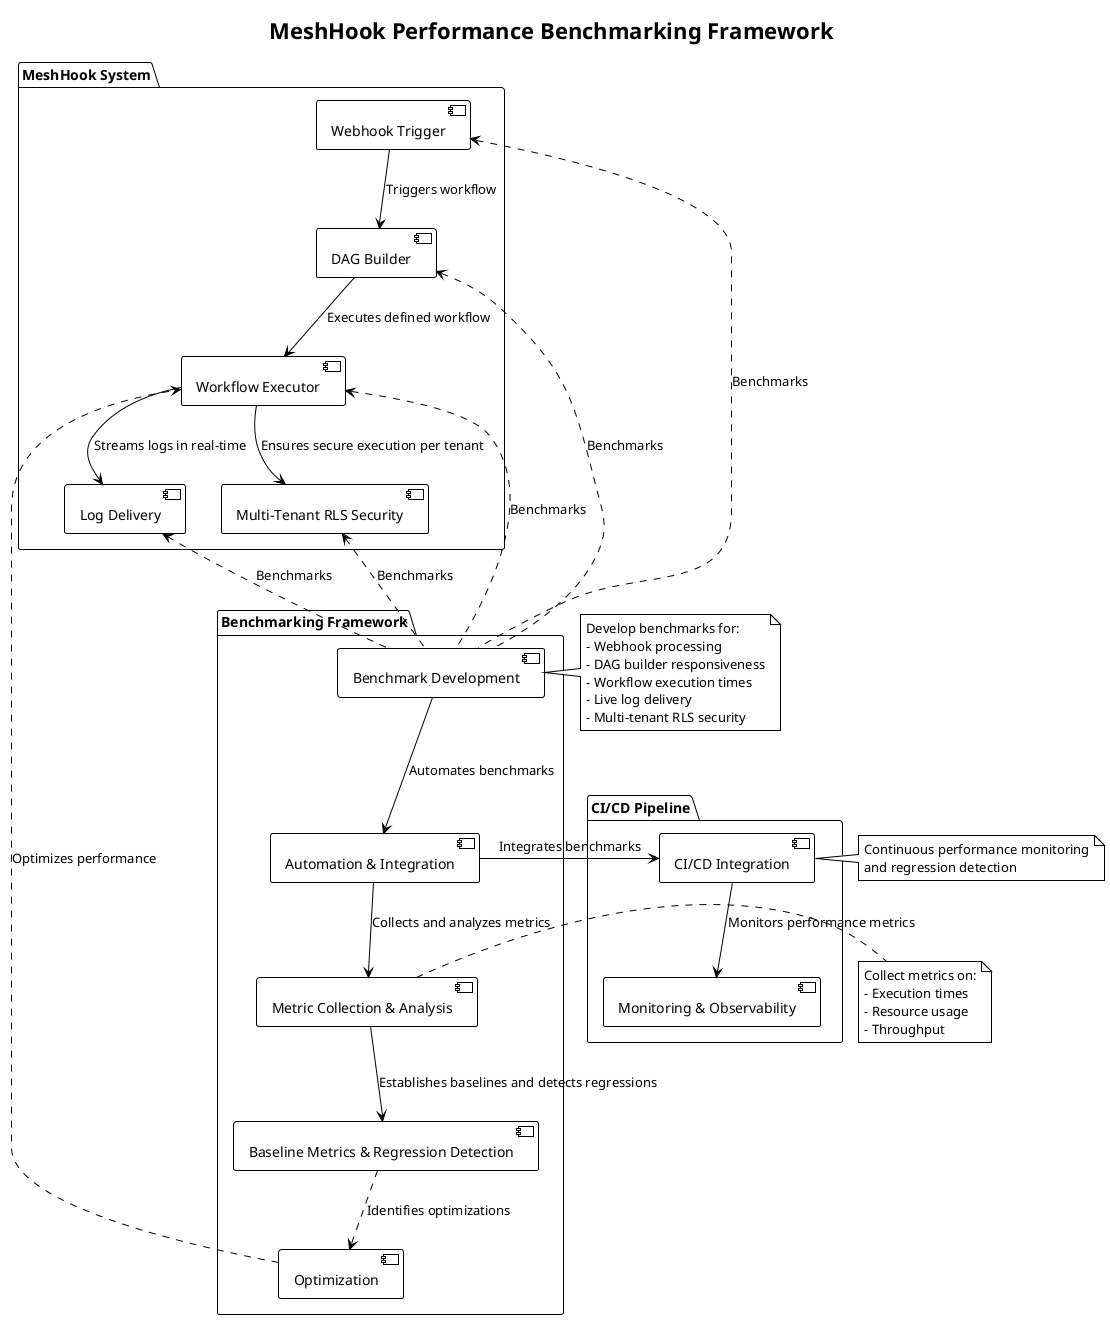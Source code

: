 @startuml
!theme plain

title MeshHook Performance Benchmarking Framework

package "MeshHook System" {
    [Webhook Trigger] --> [DAG Builder]: Triggers workflow
    [DAG Builder] --> [Workflow Executor]: Executes defined workflow
    [Workflow Executor] --> [Log Delivery]: Streams logs in real-time
    [Workflow Executor] --> [Multi-Tenant RLS Security]: Ensures secure execution per tenant
}

package "Benchmarking Framework" {
    [Benchmark Development] --> [Automation & Integration]: Automates benchmarks
    [Automation & Integration] --> [Metric Collection & Analysis]: Collects and analyzes metrics
    [Metric Collection & Analysis] --> [Baseline Metrics & Regression Detection]: Establishes baselines and detects regressions
    [Baseline Metrics & Regression Detection] ..> [Optimization]: Identifies optimizations
    [Optimization] ..> [Workflow Executor]: Optimizes performance
}

package "CI/CD Pipeline" {
    [Automation & Integration] -right-> [CI/CD Integration]: Integrates benchmarks
    [CI/CD Integration] --> [Monitoring & Observability]: Monitors performance metrics
}

[Webhook Trigger] <.. [Benchmark Development]: Benchmarks
[DAG Builder] <.. [Benchmark Development]: Benchmarks
[Workflow Executor] <.. [Benchmark Development]: Benchmarks
[Log Delivery] <.. [Benchmark Development]: Benchmarks
[Multi-Tenant RLS Security] <.. [Benchmark Development]: Benchmarks

note right of [Benchmark Development]
  Develop benchmarks for:
  - Webhook processing
  - DAG builder responsiveness
  - Workflow execution times
  - Live log delivery
  - Multi-tenant RLS security
end note

note right of [Metric Collection & Analysis]
  Collect metrics on:
  - Execution times
  - Resource usage
  - Throughput
end note

note right of [CI/CD Integration]
  Continuous performance monitoring
  and regression detection
end note

@enduml